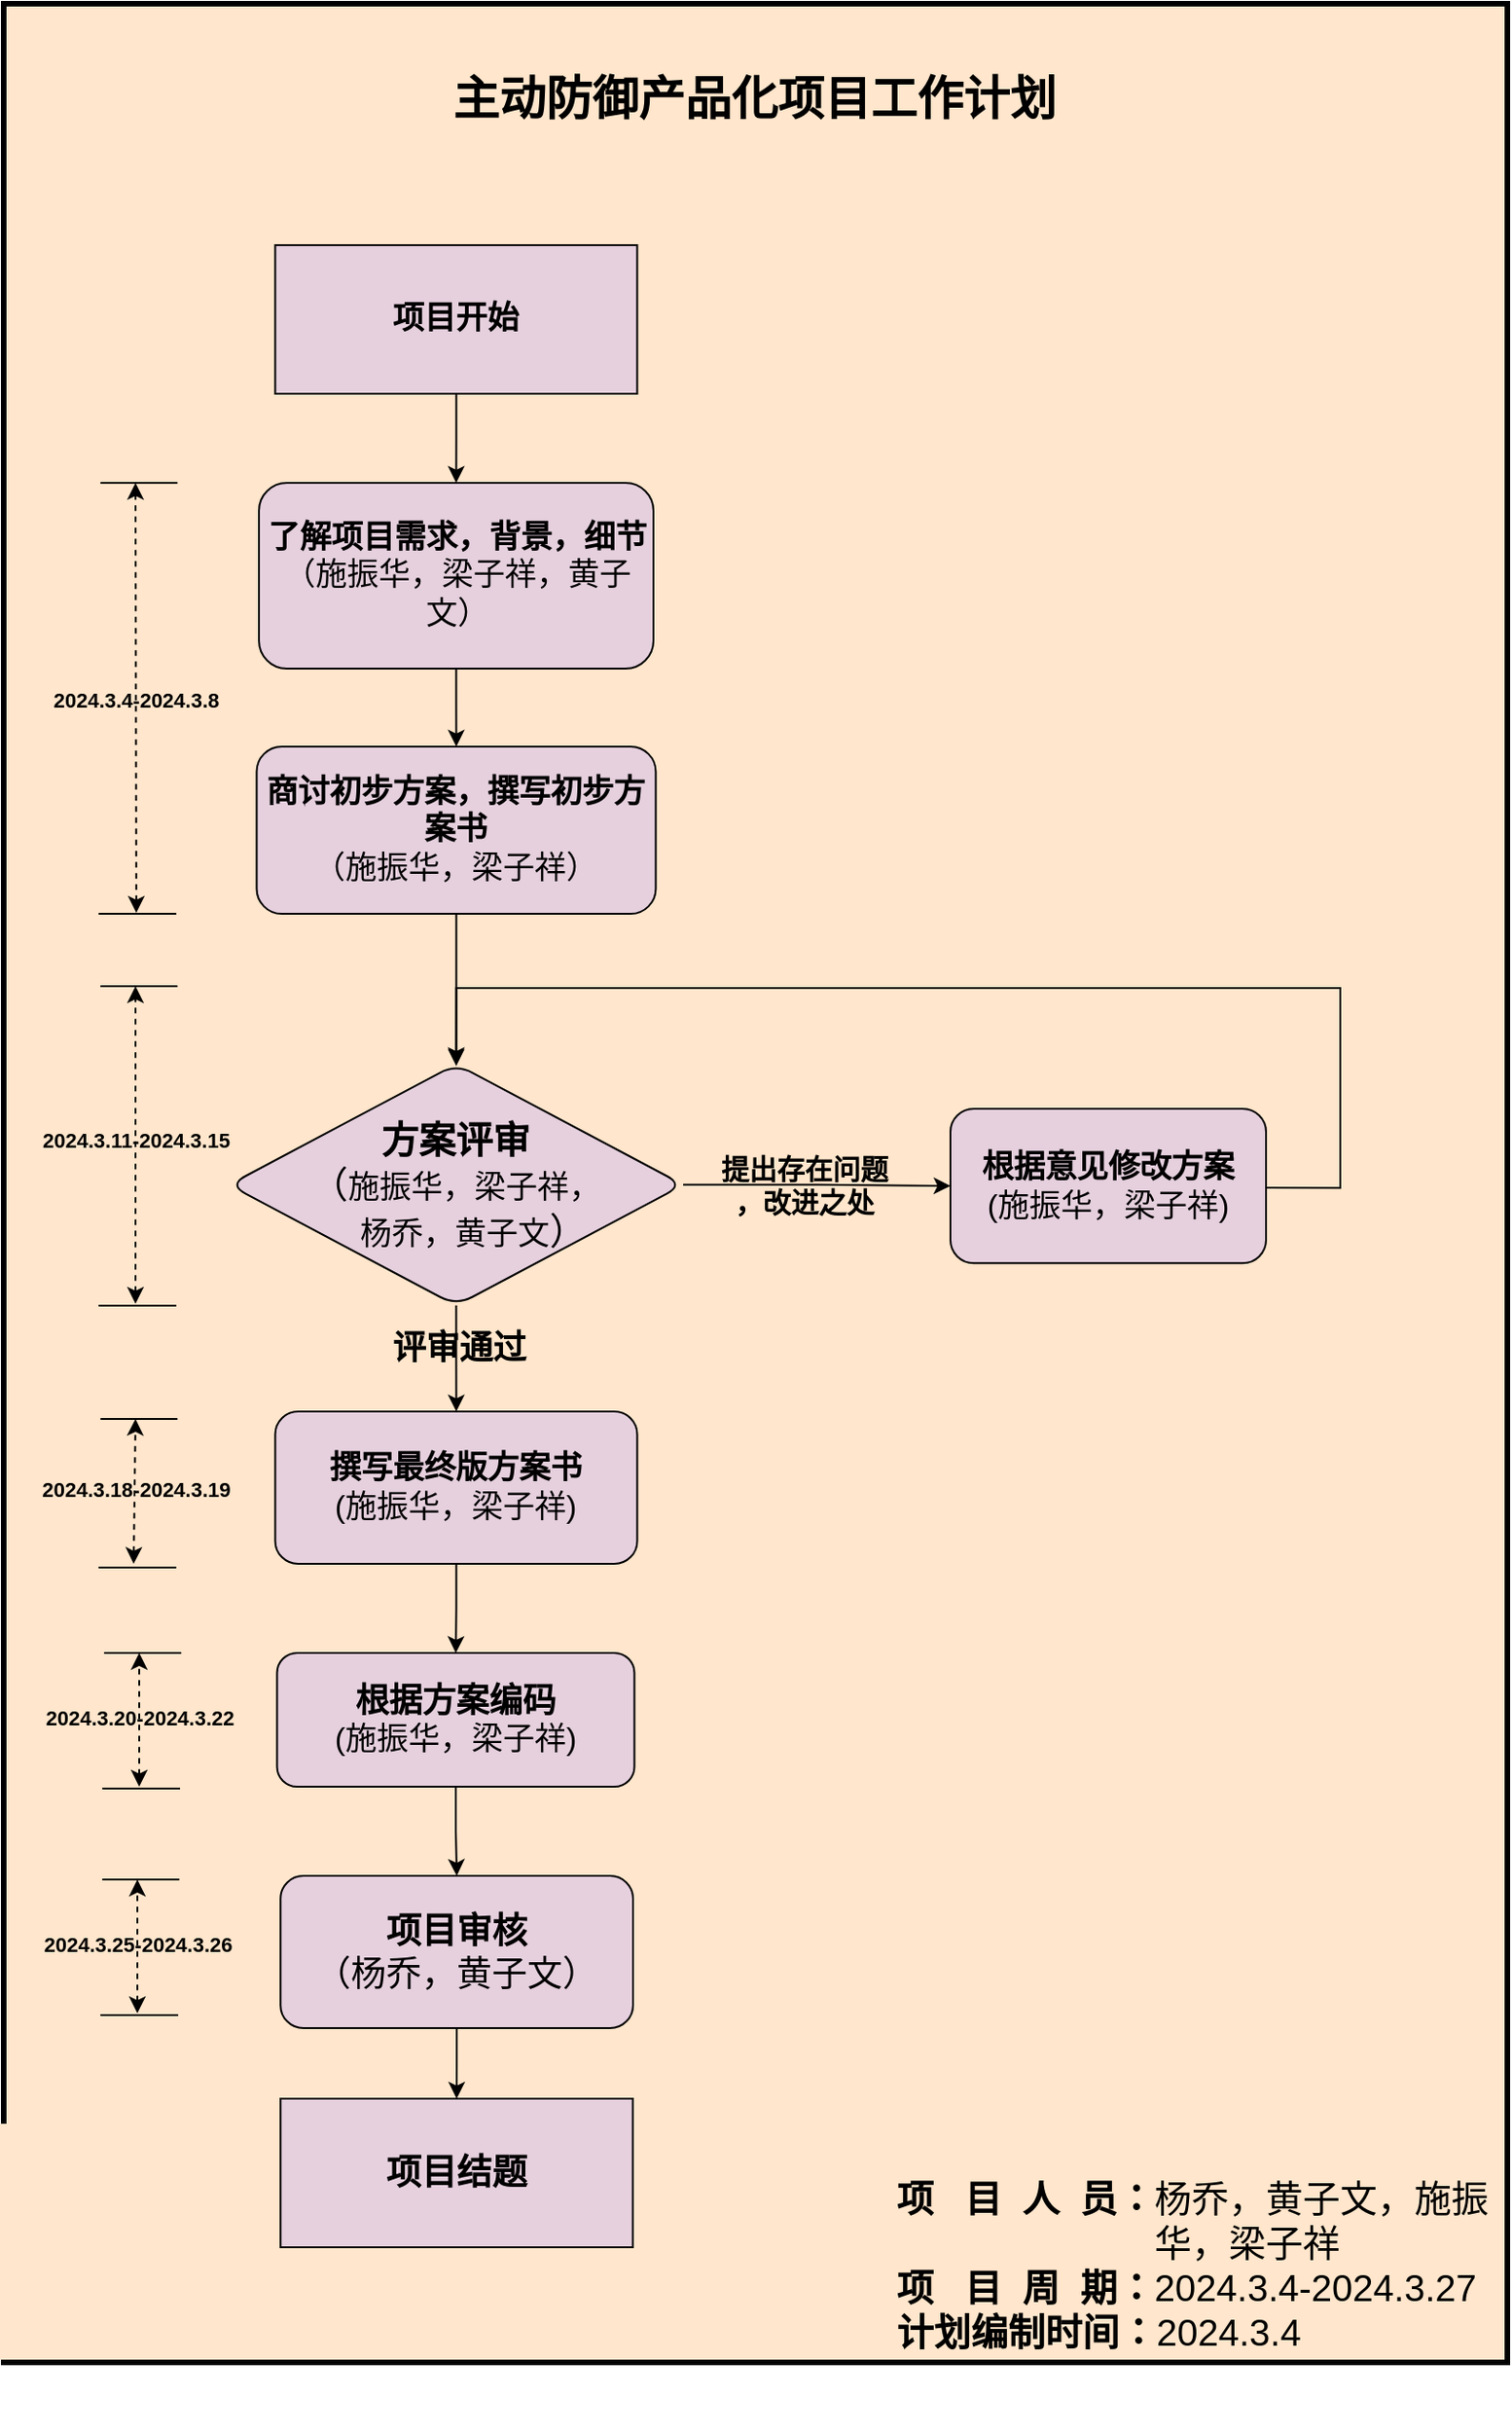 <mxfile version="24.0.1" type="github">
  <diagram name="第 1 页" id="LxGPIQb9DdedhK4v_Cno">
    <mxGraphModel dx="2049" dy="2239" grid="1" gridSize="10" guides="1" tooltips="1" connect="1" arrows="1" fold="1" page="1" pageScale="1" pageWidth="827" pageHeight="1169" math="0" shadow="0">
      <root>
        <mxCell id="0" />
        <mxCell id="1" parent="0" />
        <mxCell id="gBiFxoKiDaGqHf5anBV5-28" value="" style="rounded=0;whiteSpace=wrap;html=1;fillColor=#ffe6cc;strokeColor=default;strokeWidth=3;" vertex="1" parent="1">
          <mxGeometry x="60" y="-10" width="810" height="1270" as="geometry" />
        </mxCell>
        <mxCell id="gBiFxoKiDaGqHf5anBV5-3" value="" style="edgeStyle=orthogonalEdgeStyle;rounded=0;orthogonalLoop=1;jettySize=auto;html=1;" edge="1" parent="1" source="gBiFxoKiDaGqHf5anBV5-1" target="gBiFxoKiDaGqHf5anBV5-2">
          <mxGeometry relative="1" as="geometry" />
        </mxCell>
        <mxCell id="gBiFxoKiDaGqHf5anBV5-1" value="&lt;font style=&quot;font-size: 17px;&quot;&gt;&lt;b&gt;项目开始&lt;/b&gt;&lt;/font&gt;" style="rounded=0;whiteSpace=wrap;html=1;fillColor=#E6D0DE;" vertex="1" parent="1">
          <mxGeometry x="206.25" y="120" width="195" height="80" as="geometry" />
        </mxCell>
        <mxCell id="gBiFxoKiDaGqHf5anBV5-5" value="" style="edgeStyle=orthogonalEdgeStyle;rounded=0;orthogonalLoop=1;jettySize=auto;html=1;" edge="1" parent="1" source="gBiFxoKiDaGqHf5anBV5-2" target="gBiFxoKiDaGqHf5anBV5-4">
          <mxGeometry relative="1" as="geometry" />
        </mxCell>
        <mxCell id="gBiFxoKiDaGqHf5anBV5-2" value="&lt;span style=&quot;font-size: 17px;&quot;&gt;&lt;b&gt;了解项目需求，背景，细节&lt;/b&gt;&lt;/span&gt;&lt;div&gt;&lt;span style=&quot;font-size: 17px;&quot;&gt;（施振华&lt;/span&gt;&lt;span style=&quot;font-size: 17px; background-color: initial;&quot;&gt;，&lt;/span&gt;&lt;span style=&quot;background-color: initial; font-size: 17px;&quot;&gt;梁子祥&lt;/span&gt;&lt;span style=&quot;background-color: initial; font-size: 17px;&quot;&gt;，黄子文）&lt;/span&gt;&lt;/div&gt;" style="rounded=1;whiteSpace=wrap;html=1;fillColor=#E6D0DE;" vertex="1" parent="1">
          <mxGeometry x="197.5" y="248" width="212.5" height="100" as="geometry" />
        </mxCell>
        <mxCell id="gBiFxoKiDaGqHf5anBV5-9" value="" style="edgeStyle=orthogonalEdgeStyle;rounded=0;orthogonalLoop=1;jettySize=auto;html=1;" edge="1" parent="1" source="gBiFxoKiDaGqHf5anBV5-4" target="gBiFxoKiDaGqHf5anBV5-8">
          <mxGeometry relative="1" as="geometry" />
        </mxCell>
        <mxCell id="gBiFxoKiDaGqHf5anBV5-4" value="&lt;span style=&quot;font-size: 17px;&quot;&gt;&lt;b&gt;商讨初步方案，撰写初步方案书&lt;/b&gt;&lt;/span&gt;&lt;div&gt;&lt;span style=&quot;font-size: 17px;&quot;&gt;（&lt;/span&gt;&lt;span style=&quot;font-size: 17px; background-color: initial;&quot;&gt;施振华，&lt;/span&gt;&lt;span style=&quot;font-size: 17px; background-color: initial;&quot;&gt;梁子祥&lt;/span&gt;&lt;span style=&quot;background-color: initial; font-size: 17px;&quot;&gt;）&lt;/span&gt;&lt;/div&gt;" style="rounded=1;whiteSpace=wrap;html=1;fillColor=#E6D0DE;" vertex="1" parent="1">
          <mxGeometry x="196.25" y="390" width="215" height="90" as="geometry" />
        </mxCell>
        <mxCell id="gBiFxoKiDaGqHf5anBV5-11" value="" style="edgeStyle=orthogonalEdgeStyle;rounded=0;orthogonalLoop=1;jettySize=auto;html=1;" edge="1" parent="1" source="gBiFxoKiDaGqHf5anBV5-8" target="gBiFxoKiDaGqHf5anBV5-10">
          <mxGeometry relative="1" as="geometry" />
        </mxCell>
        <mxCell id="gBiFxoKiDaGqHf5anBV5-12" value="&lt;font style=&quot;font-size: 18px;&quot;&gt;&lt;b&gt;评审通过&lt;/b&gt;&lt;/font&gt;" style="edgeLabel;html=1;align=center;verticalAlign=middle;resizable=0;points=[];labelBackgroundColor=none;" vertex="1" connectable="0" parent="gBiFxoKiDaGqHf5anBV5-11">
          <mxGeometry x="-0.22" y="1" relative="1" as="geometry">
            <mxPoint as="offset" />
          </mxGeometry>
        </mxCell>
        <mxCell id="gBiFxoKiDaGqHf5anBV5-21" value="" style="edgeStyle=orthogonalEdgeStyle;rounded=0;orthogonalLoop=1;jettySize=auto;html=1;" edge="1" parent="1" source="gBiFxoKiDaGqHf5anBV5-8" target="gBiFxoKiDaGqHf5anBV5-20">
          <mxGeometry relative="1" as="geometry" />
        </mxCell>
        <mxCell id="gBiFxoKiDaGqHf5anBV5-22" value="&lt;font style=&quot;font-size: 15px;&quot;&gt;&lt;b&gt;提出存在问题&lt;/b&gt;&lt;/font&gt;&lt;div style=&quot;font-size: 15px;&quot;&gt;&lt;font style=&quot;font-size: 15px;&quot;&gt;&lt;b&gt;，改进之处&lt;/b&gt;&lt;/font&gt;&lt;/div&gt;" style="edgeLabel;html=1;align=center;verticalAlign=middle;resizable=0;points=[];labelBackgroundColor=none;" vertex="1" connectable="0" parent="gBiFxoKiDaGqHf5anBV5-21">
          <mxGeometry x="-0.243" y="5" relative="1" as="geometry">
            <mxPoint x="10" y="5" as="offset" />
          </mxGeometry>
        </mxCell>
        <mxCell id="gBiFxoKiDaGqHf5anBV5-8" value="&lt;font style=&quot;font-size: 20px;&quot;&gt;&lt;b&gt;方案评审&lt;/b&gt;&lt;/font&gt;&lt;div&gt;&lt;font style=&quot;font-size: 20px;&quot;&gt;（&lt;/font&gt;&lt;span style=&quot;font-size: 17px; background-color: initial;&quot;&gt;施振华&lt;/span&gt;&lt;span style=&quot;font-size: 17px; background-color: initial;&quot;&gt;，&lt;/span&gt;&lt;span style=&quot;background-color: initial; font-size: 17px;&quot;&gt;梁子祥&lt;/span&gt;&lt;span style=&quot;background-color: initial; font-size: 17px;&quot;&gt;，&lt;/span&gt;&lt;/div&gt;&lt;div&gt;&lt;span style=&quot;font-size: 17px; background-color: initial;&quot;&gt;&amp;nbsp; &amp;nbsp; 杨乔&lt;/span&gt;&lt;span style=&quot;font-size: 17px; background-color: initial;&quot;&gt;，&lt;/span&gt;&lt;span style=&quot;background-color: initial; font-size: 17px;&quot;&gt;黄子文&lt;/span&gt;&lt;span style=&quot;background-color: initial; font-size: 20px;&quot;&gt;）&lt;/span&gt;&lt;/div&gt;" style="rhombus;whiteSpace=wrap;html=1;rounded=1;fillColor=#E6D0DE;" vertex="1" parent="1">
          <mxGeometry x="181.41" y="560.94" width="244.69" height="130" as="geometry" />
        </mxCell>
        <mxCell id="gBiFxoKiDaGqHf5anBV5-16" value="" style="edgeStyle=orthogonalEdgeStyle;rounded=0;orthogonalLoop=1;jettySize=auto;html=1;" edge="1" parent="1" source="gBiFxoKiDaGqHf5anBV5-10" target="gBiFxoKiDaGqHf5anBV5-15">
          <mxGeometry relative="1" as="geometry" />
        </mxCell>
        <mxCell id="gBiFxoKiDaGqHf5anBV5-10" value="&lt;font style=&quot;font-size: 17px;&quot;&gt;&lt;b&gt;撰写最终版方案书&lt;/b&gt;&lt;/font&gt;&lt;div&gt;&lt;font style=&quot;font-size: 17px;&quot;&gt;(施振华&lt;/font&gt;&lt;span style=&quot;font-size: 17px; background-color: initial;&quot;&gt;，&lt;/span&gt;&lt;span style=&quot;font-size: 17px; background-color: initial;&quot;&gt;梁子祥&lt;/span&gt;&lt;span style=&quot;background-color: initial; font-size: 17px;&quot;&gt;)&lt;/span&gt;&lt;/div&gt;" style="whiteSpace=wrap;html=1;rounded=1;fillColor=#E6D0DE;" vertex="1" parent="1">
          <mxGeometry x="206.26" y="748" width="195" height="82" as="geometry" />
        </mxCell>
        <mxCell id="gBiFxoKiDaGqHf5anBV5-18" value="" style="edgeStyle=orthogonalEdgeStyle;rounded=0;orthogonalLoop=1;jettySize=auto;html=1;entryX=0.5;entryY=0;entryDx=0;entryDy=0;" edge="1" parent="1" source="gBiFxoKiDaGqHf5anBV5-15" target="gBiFxoKiDaGqHf5anBV5-24">
          <mxGeometry relative="1" as="geometry">
            <mxPoint x="285" y="988" as="targetPoint" />
          </mxGeometry>
        </mxCell>
        <mxCell id="gBiFxoKiDaGqHf5anBV5-15" value="&lt;font style=&quot;font-size: 18px;&quot;&gt;&lt;b&gt;根据方案编码&lt;/b&gt;&lt;/font&gt;&lt;div&gt;&lt;font style=&quot;font-size: 17px;&quot;&gt;(施振华&lt;/font&gt;&lt;span style=&quot;background-color: initial; font-size: 17px;&quot;&gt;，&lt;/span&gt;&lt;span style=&quot;background-color: initial; font-size: 17px;&quot;&gt;梁子祥&lt;/span&gt;&lt;span style=&quot;background-color: initial; font-size: 17px;&quot;&gt;)&lt;/span&gt;&lt;br&gt;&lt;/div&gt;" style="whiteSpace=wrap;html=1;rounded=1;fillColor=#E6D0DE;" vertex="1" parent="1">
          <mxGeometry x="207.25" y="878" width="192.5" height="72" as="geometry" />
        </mxCell>
        <mxCell id="gBiFxoKiDaGqHf5anBV5-17" value="&lt;font style=&quot;font-size: 19px;&quot;&gt;&lt;b&gt;项目结题&lt;/b&gt;&lt;/font&gt;" style="whiteSpace=wrap;html=1;rounded=0;fillColor=#E6D0DE;" vertex="1" parent="1">
          <mxGeometry x="209.13" y="1118" width="189.75" height="80" as="geometry" />
        </mxCell>
        <mxCell id="gBiFxoKiDaGqHf5anBV5-23" style="edgeStyle=orthogonalEdgeStyle;rounded=0;orthogonalLoop=1;jettySize=auto;html=1;entryX=0.5;entryY=0;entryDx=0;entryDy=0;exitX=1;exitY=0.5;exitDx=0;exitDy=0;" edge="1" parent="1">
          <mxGeometry relative="1" as="geometry">
            <mxPoint x="303.755" y="561.94" as="targetPoint" />
            <mxPoint x="740" y="627.56" as="sourcePoint" />
            <Array as="points">
              <mxPoint x="780" y="628" />
              <mxPoint x="780" y="520" />
              <mxPoint x="304" y="520" />
            </Array>
          </mxGeometry>
        </mxCell>
        <mxCell id="gBiFxoKiDaGqHf5anBV5-20" value="&lt;font style=&quot;font-size: 17px;&quot;&gt;&lt;b&gt;根据意见修改方案&lt;/b&gt;&lt;/font&gt;&lt;div&gt;&lt;font style=&quot;font-size: 17px;&quot;&gt;(施振华&lt;span style=&quot;background-color: initial;&quot;&gt;，&lt;/span&gt;&lt;span style=&quot;background-color: initial;&quot;&gt;梁子祥&lt;/span&gt;&lt;span style=&quot;background-color: initial;&quot;&gt;)&lt;/span&gt;&lt;br&gt;&lt;/font&gt;&lt;/div&gt;" style="whiteSpace=wrap;html=1;rounded=1;fillColor=#E6D0DE;" vertex="1" parent="1">
          <mxGeometry x="570" y="585.0" width="170" height="83.12" as="geometry" />
        </mxCell>
        <mxCell id="gBiFxoKiDaGqHf5anBV5-26" value="" style="edgeStyle=orthogonalEdgeStyle;rounded=0;orthogonalLoop=1;jettySize=auto;html=1;" edge="1" parent="1" source="gBiFxoKiDaGqHf5anBV5-24" target="gBiFxoKiDaGqHf5anBV5-17">
          <mxGeometry relative="1" as="geometry" />
        </mxCell>
        <mxCell id="gBiFxoKiDaGqHf5anBV5-24" value="&lt;font style=&quot;font-size: 19px;&quot;&gt;&lt;b&gt;项目审核&lt;/b&gt;&lt;/font&gt;&lt;div&gt;&lt;font style=&quot;font-size: 19px;&quot;&gt;（杨乔，黄子文）&lt;/font&gt;&lt;/div&gt;" style="rounded=1;whiteSpace=wrap;html=1;fillColor=#E6D0DE;" vertex="1" parent="1">
          <mxGeometry x="209.13" y="998" width="189.87" height="82" as="geometry" />
        </mxCell>
        <mxCell id="gBiFxoKiDaGqHf5anBV5-27" value="&lt;b&gt;&lt;font style=&quot;font-size: 25px;&quot;&gt;主动防御产品化项目工作计划&lt;/font&gt;&lt;/b&gt;" style="text;html=1;align=center;verticalAlign=middle;resizable=0;points=[];autosize=1;strokeColor=none;fillColor=none;" vertex="1" parent="1">
          <mxGeometry x="289" y="20" width="350" height="40" as="geometry" />
        </mxCell>
        <mxCell id="gBiFxoKiDaGqHf5anBV5-29" value="" style="endArrow=classic;startArrow=classic;html=1;rounded=0;dashed=1;exitX=0.159;exitY=0.994;exitDx=0;exitDy=0;exitPerimeter=0;" edge="1" parent="1">
          <mxGeometry width="50" height="50" relative="1" as="geometry">
            <mxPoint x="131.435" y="479.46" as="sourcePoint" />
            <mxPoint x="131" y="248" as="targetPoint" />
          </mxGeometry>
        </mxCell>
        <mxCell id="gBiFxoKiDaGqHf5anBV5-32" value="&lt;b&gt;2024.3.4-2024.3.8&lt;/b&gt;" style="edgeLabel;html=1;align=center;verticalAlign=middle;resizable=0;points=[];labelBackgroundColor=none;" vertex="1" connectable="0" parent="gBiFxoKiDaGqHf5anBV5-29">
          <mxGeometry x="0.105" relative="1" as="geometry">
            <mxPoint y="13" as="offset" />
          </mxGeometry>
        </mxCell>
        <mxCell id="gBiFxoKiDaGqHf5anBV5-33" value="" style="endArrow=none;html=1;rounded=0;entryX=0.25;entryY=0;entryDx=0;entryDy=0;" edge="1" parent="1">
          <mxGeometry width="50" height="50" relative="1" as="geometry">
            <mxPoint x="112.13" y="248" as="sourcePoint" />
            <mxPoint x="153.625" y="248" as="targetPoint" />
          </mxGeometry>
        </mxCell>
        <mxCell id="gBiFxoKiDaGqHf5anBV5-36" value="" style="endArrow=none;html=1;rounded=0;entryX=0.25;entryY=0;entryDx=0;entryDy=0;" edge="1" parent="1">
          <mxGeometry width="50" height="50" relative="1" as="geometry">
            <mxPoint x="111.13" y="480" as="sourcePoint" />
            <mxPoint x="153" y="480" as="targetPoint" />
          </mxGeometry>
        </mxCell>
        <mxCell id="gBiFxoKiDaGqHf5anBV5-37" value="" style="endArrow=classic;startArrow=classic;html=1;rounded=0;dashed=1;" edge="1" parent="1">
          <mxGeometry width="50" height="50" relative="1" as="geometry">
            <mxPoint x="131" y="690" as="sourcePoint" />
            <mxPoint x="131" y="519" as="targetPoint" />
          </mxGeometry>
        </mxCell>
        <mxCell id="gBiFxoKiDaGqHf5anBV5-38" value="&lt;b&gt;2024.3.11-2024.3.15&lt;/b&gt;" style="edgeLabel;html=1;align=center;verticalAlign=middle;resizable=0;points=[];labelBackgroundColor=none;" vertex="1" connectable="0" parent="gBiFxoKiDaGqHf5anBV5-37">
          <mxGeometry x="0.105" relative="1" as="geometry">
            <mxPoint y="6" as="offset" />
          </mxGeometry>
        </mxCell>
        <mxCell id="gBiFxoKiDaGqHf5anBV5-39" value="" style="endArrow=none;html=1;rounded=0;entryX=0.25;entryY=0;entryDx=0;entryDy=0;" edge="1" parent="1">
          <mxGeometry width="50" height="50" relative="1" as="geometry">
            <mxPoint x="112.13" y="519" as="sourcePoint" />
            <mxPoint x="153.625" y="519" as="targetPoint" />
          </mxGeometry>
        </mxCell>
        <mxCell id="gBiFxoKiDaGqHf5anBV5-40" value="" style="endArrow=none;html=1;rounded=0;entryX=0.25;entryY=0;entryDx=0;entryDy=0;" edge="1" parent="1">
          <mxGeometry width="50" height="50" relative="1" as="geometry">
            <mxPoint x="111.13" y="691" as="sourcePoint" />
            <mxPoint x="153" y="691" as="targetPoint" />
          </mxGeometry>
        </mxCell>
        <mxCell id="gBiFxoKiDaGqHf5anBV5-41" value="" style="endArrow=classic;startArrow=classic;html=1;rounded=0;dashed=1;" edge="1" parent="1">
          <mxGeometry width="50" height="50" relative="1" as="geometry">
            <mxPoint x="130" y="830" as="sourcePoint" />
            <mxPoint x="131" y="752" as="targetPoint" />
          </mxGeometry>
        </mxCell>
        <mxCell id="gBiFxoKiDaGqHf5anBV5-42" value="&lt;b&gt;2024.3.18-2024.3.19&lt;/b&gt;" style="edgeLabel;html=1;align=center;verticalAlign=middle;resizable=0;points=[];labelBackgroundColor=none;" vertex="1" connectable="0" parent="gBiFxoKiDaGqHf5anBV5-41">
          <mxGeometry x="0.105" relative="1" as="geometry">
            <mxPoint y="3" as="offset" />
          </mxGeometry>
        </mxCell>
        <mxCell id="gBiFxoKiDaGqHf5anBV5-43" value="" style="endArrow=none;html=1;rounded=0;entryX=0.25;entryY=0;entryDx=0;entryDy=0;" edge="1" parent="1">
          <mxGeometry width="50" height="50" relative="1" as="geometry">
            <mxPoint x="112.13" y="752" as="sourcePoint" />
            <mxPoint x="153.625" y="752" as="targetPoint" />
          </mxGeometry>
        </mxCell>
        <mxCell id="gBiFxoKiDaGqHf5anBV5-44" value="" style="endArrow=none;html=1;rounded=0;entryX=0.25;entryY=0;entryDx=0;entryDy=0;" edge="1" parent="1">
          <mxGeometry width="50" height="50" relative="1" as="geometry">
            <mxPoint x="111.13" y="832" as="sourcePoint" />
            <mxPoint x="153" y="832" as="targetPoint" />
          </mxGeometry>
        </mxCell>
        <mxCell id="gBiFxoKiDaGqHf5anBV5-46" value="" style="endArrow=classic;startArrow=classic;html=1;rounded=0;dashed=1;" edge="1" parent="1">
          <mxGeometry width="50" height="50" relative="1" as="geometry">
            <mxPoint x="133" y="950" as="sourcePoint" />
            <mxPoint x="133" y="878" as="targetPoint" />
          </mxGeometry>
        </mxCell>
        <mxCell id="gBiFxoKiDaGqHf5anBV5-47" value="&lt;b&gt;2024.3.20-2024.3.22&lt;/b&gt;" style="edgeLabel;html=1;align=center;verticalAlign=middle;resizable=0;points=[];labelBackgroundColor=none;" vertex="1" connectable="0" parent="gBiFxoKiDaGqHf5anBV5-46">
          <mxGeometry x="0.105" relative="1" as="geometry">
            <mxPoint y="3" as="offset" />
          </mxGeometry>
        </mxCell>
        <mxCell id="gBiFxoKiDaGqHf5anBV5-48" value="" style="endArrow=none;html=1;rounded=0;entryX=0.25;entryY=0;entryDx=0;entryDy=0;" edge="1" parent="1">
          <mxGeometry width="50" height="50" relative="1" as="geometry">
            <mxPoint x="114.13" y="878" as="sourcePoint" />
            <mxPoint x="155.625" y="878" as="targetPoint" />
          </mxGeometry>
        </mxCell>
        <mxCell id="gBiFxoKiDaGqHf5anBV5-49" value="" style="endArrow=none;html=1;rounded=0;entryX=0.25;entryY=0;entryDx=0;entryDy=0;" edge="1" parent="1">
          <mxGeometry width="50" height="50" relative="1" as="geometry">
            <mxPoint x="113.13" y="951" as="sourcePoint" />
            <mxPoint x="155" y="951" as="targetPoint" />
          </mxGeometry>
        </mxCell>
        <mxCell id="gBiFxoKiDaGqHf5anBV5-51" value="" style="endArrow=classic;startArrow=classic;html=1;rounded=0;dashed=1;" edge="1" parent="1">
          <mxGeometry width="50" height="50" relative="1" as="geometry">
            <mxPoint x="132" y="1072" as="sourcePoint" />
            <mxPoint x="132" y="1000" as="targetPoint" />
          </mxGeometry>
        </mxCell>
        <mxCell id="gBiFxoKiDaGqHf5anBV5-52" value="&lt;b&gt;2024.3.25-2024.3.26&lt;/b&gt;" style="edgeLabel;html=1;align=center;verticalAlign=middle;resizable=0;points=[];labelBackgroundColor=none;" vertex="1" connectable="0" parent="gBiFxoKiDaGqHf5anBV5-51">
          <mxGeometry x="0.105" relative="1" as="geometry">
            <mxPoint y="3" as="offset" />
          </mxGeometry>
        </mxCell>
        <mxCell id="gBiFxoKiDaGqHf5anBV5-53" value="" style="endArrow=none;html=1;rounded=0;entryX=0.25;entryY=0;entryDx=0;entryDy=0;" edge="1" parent="1">
          <mxGeometry width="50" height="50" relative="1" as="geometry">
            <mxPoint x="113.13" y="1000" as="sourcePoint" />
            <mxPoint x="154.625" y="1000" as="targetPoint" />
          </mxGeometry>
        </mxCell>
        <mxCell id="gBiFxoKiDaGqHf5anBV5-54" value="" style="endArrow=none;html=1;rounded=0;entryX=0.25;entryY=0;entryDx=0;entryDy=0;" edge="1" parent="1">
          <mxGeometry width="50" height="50" relative="1" as="geometry">
            <mxPoint x="112.13" y="1073" as="sourcePoint" />
            <mxPoint x="154" y="1073" as="targetPoint" />
          </mxGeometry>
        </mxCell>
        <mxCell id="gBiFxoKiDaGqHf5anBV5-55" value="&lt;div style=&quot;text-align: left;&quot;&gt;&lt;font style=&quot;font-size: 20px;&quot;&gt;&lt;b&gt;项&amp;nbsp; &amp;nbsp;目&amp;nbsp; 人&amp;nbsp; 员：&lt;/b&gt;杨乔，黄子文，施振&amp;nbsp; &amp;nbsp; &amp;nbsp; &amp;nbsp; &amp;nbsp; &amp;nbsp; &amp;nbsp; &amp;nbsp; &amp;nbsp; &amp;nbsp; &amp;nbsp; &amp;nbsp; &amp;nbsp; &amp;nbsp;华，梁子祥&lt;/font&gt;&lt;/div&gt;&lt;div style=&quot;text-align: left;&quot;&gt;&lt;font style=&quot;font-size: 20px;&quot;&gt;&lt;b&gt;项&amp;nbsp; &amp;nbsp;目&amp;nbsp; 周&amp;nbsp; 期：&lt;/b&gt;2024.3.4-2024.3.27&lt;/font&gt;&lt;/div&gt;&lt;div style=&quot;text-align: left;&quot;&gt;&lt;span style=&quot;background-color: initial;&quot;&gt;&lt;font style=&quot;font-size: 20px;&quot;&gt;&lt;b&gt;计划编制时间：&lt;/b&gt;2024.3.4&lt;/font&gt;&lt;/span&gt;&lt;/div&gt;" style="text;html=1;align=center;verticalAlign=middle;whiteSpace=wrap;rounded=0;" vertex="1" parent="1">
          <mxGeometry x="540" y="1117" width="330" height="180" as="geometry" />
        </mxCell>
      </root>
    </mxGraphModel>
  </diagram>
</mxfile>
